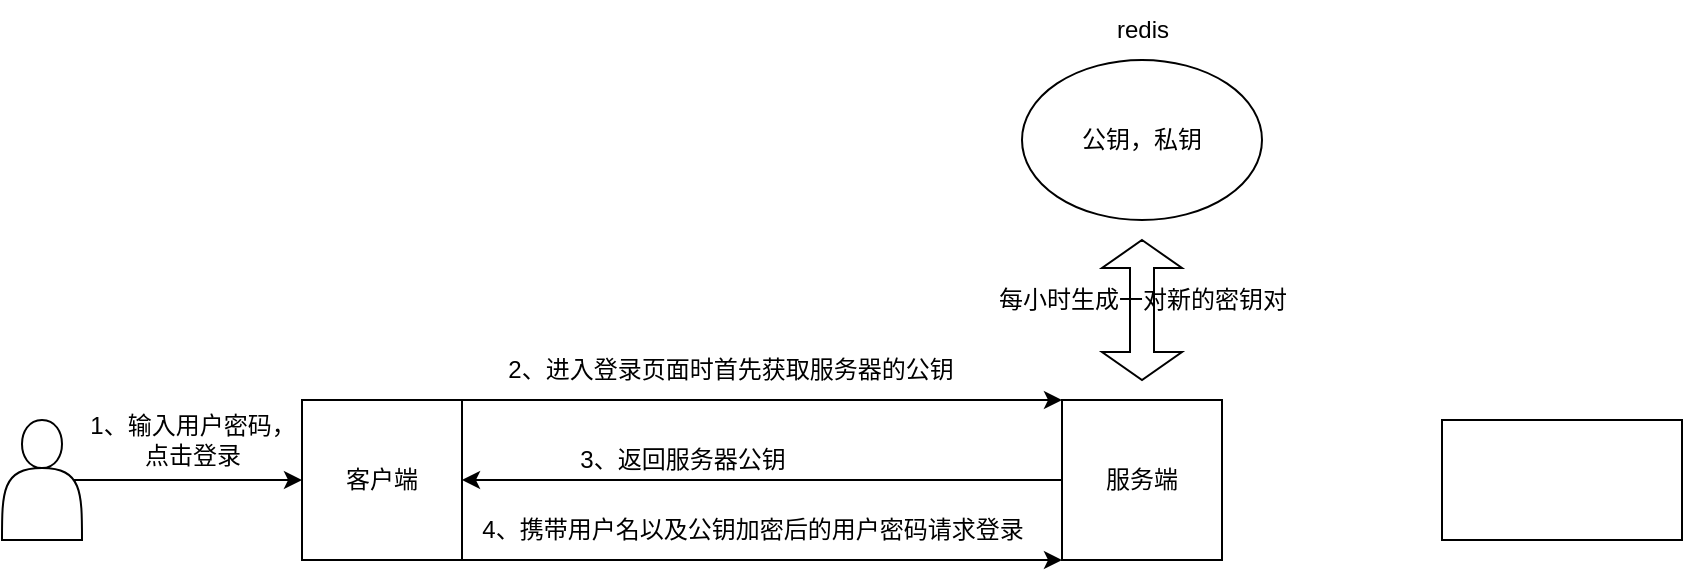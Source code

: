 <mxfile version="20.8.20" type="github">
  <diagram name="第 1 页" id="jBALGVX91TinAHGSU4XN">
    <mxGraphModel dx="954" dy="616" grid="1" gridSize="10" guides="1" tooltips="1" connect="1" arrows="1" fold="1" page="1" pageScale="1" pageWidth="827" pageHeight="1169" math="0" shadow="0">
      <root>
        <mxCell id="0" />
        <mxCell id="1" parent="0" />
        <mxCell id="35czVd8B8zuA92bIW4XF-18" style="edgeStyle=orthogonalEdgeStyle;rounded=0;orthogonalLoop=1;jettySize=auto;html=1;entryX=0;entryY=1;entryDx=0;entryDy=0;" edge="1" parent="1" source="35czVd8B8zuA92bIW4XF-1" target="35czVd8B8zuA92bIW4XF-2">
          <mxGeometry relative="1" as="geometry">
            <mxPoint x="280" y="400" as="targetPoint" />
            <Array as="points">
              <mxPoint x="420" y="360" />
              <mxPoint x="420" y="360" />
            </Array>
          </mxGeometry>
        </mxCell>
        <mxCell id="35czVd8B8zuA92bIW4XF-1" value="客户端" style="whiteSpace=wrap;html=1;aspect=fixed;" vertex="1" parent="1">
          <mxGeometry x="200" y="280" width="80" height="80" as="geometry" />
        </mxCell>
        <mxCell id="35czVd8B8zuA92bIW4XF-2" value="服务端" style="whiteSpace=wrap;html=1;aspect=fixed;" vertex="1" parent="1">
          <mxGeometry x="580" y="280" width="80" height="80" as="geometry" />
        </mxCell>
        <mxCell id="35czVd8B8zuA92bIW4XF-3" value="公钥，私钥" style="ellipse;whiteSpace=wrap;html=1;" vertex="1" parent="1">
          <mxGeometry x="560" y="110" width="120" height="80" as="geometry" />
        </mxCell>
        <mxCell id="35czVd8B8zuA92bIW4XF-5" value="" style="shape=doubleArrow;whiteSpace=wrap;html=1;rotation=90;" vertex="1" parent="1">
          <mxGeometry x="585" y="215" width="70" height="40" as="geometry" />
        </mxCell>
        <mxCell id="35czVd8B8zuA92bIW4XF-6" value="每小时生成一对新的密钥对" style="text;html=1;align=center;verticalAlign=middle;resizable=0;points=[];autosize=1;strokeColor=none;fillColor=none;" vertex="1" parent="1">
          <mxGeometry x="535" y="215" width="170" height="30" as="geometry" />
        </mxCell>
        <mxCell id="35czVd8B8zuA92bIW4XF-7" value="redis" style="text;html=1;align=center;verticalAlign=middle;resizable=0;points=[];autosize=1;strokeColor=none;fillColor=none;" vertex="1" parent="1">
          <mxGeometry x="595" y="80" width="50" height="30" as="geometry" />
        </mxCell>
        <mxCell id="35czVd8B8zuA92bIW4XF-8" value="" style="shape=actor;whiteSpace=wrap;html=1;" vertex="1" parent="1">
          <mxGeometry x="50" y="290" width="40" height="60" as="geometry" />
        </mxCell>
        <mxCell id="35czVd8B8zuA92bIW4XF-9" value="" style="endArrow=classic;html=1;rounded=0;exitX=0.9;exitY=0.5;exitDx=0;exitDy=0;exitPerimeter=0;entryX=0;entryY=0.5;entryDx=0;entryDy=0;" edge="1" parent="1" source="35czVd8B8zuA92bIW4XF-8" target="35czVd8B8zuA92bIW4XF-1">
          <mxGeometry width="50" height="50" relative="1" as="geometry">
            <mxPoint x="340" y="340" as="sourcePoint" />
            <mxPoint x="390" y="290" as="targetPoint" />
          </mxGeometry>
        </mxCell>
        <mxCell id="35czVd8B8zuA92bIW4XF-10" value="1、输入用户密码，&lt;br&gt;点击登录" style="text;html=1;align=center;verticalAlign=middle;resizable=0;points=[];autosize=1;strokeColor=none;fillColor=none;" vertex="1" parent="1">
          <mxGeometry x="80" y="280" width="130" height="40" as="geometry" />
        </mxCell>
        <mxCell id="35czVd8B8zuA92bIW4XF-11" value="" style="endArrow=classic;html=1;rounded=0;exitX=1;exitY=0;exitDx=0;exitDy=0;entryX=0;entryY=0;entryDx=0;entryDy=0;" edge="1" parent="1" source="35czVd8B8zuA92bIW4XF-1" target="35czVd8B8zuA92bIW4XF-2">
          <mxGeometry width="50" height="50" relative="1" as="geometry">
            <mxPoint x="340" y="340" as="sourcePoint" />
            <mxPoint x="390" y="290" as="targetPoint" />
          </mxGeometry>
        </mxCell>
        <mxCell id="35czVd8B8zuA92bIW4XF-12" value="2、进入登录页面时首先获取服务器的公钥" style="text;html=1;align=center;verticalAlign=middle;resizable=0;points=[];autosize=1;strokeColor=none;fillColor=none;" vertex="1" parent="1">
          <mxGeometry x="289" y="250" width="250" height="30" as="geometry" />
        </mxCell>
        <mxCell id="35czVd8B8zuA92bIW4XF-15" value="" style="endArrow=classic;html=1;rounded=0;exitX=0;exitY=0.5;exitDx=0;exitDy=0;entryX=1;entryY=0.5;entryDx=0;entryDy=0;" edge="1" parent="1" source="35czVd8B8zuA92bIW4XF-2" target="35czVd8B8zuA92bIW4XF-1">
          <mxGeometry width="50" height="50" relative="1" as="geometry">
            <mxPoint x="340" y="340" as="sourcePoint" />
            <mxPoint x="390" y="290" as="targetPoint" />
          </mxGeometry>
        </mxCell>
        <mxCell id="35czVd8B8zuA92bIW4XF-16" value="3、返回服务器公钥" style="text;html=1;align=center;verticalAlign=middle;resizable=0;points=[];autosize=1;strokeColor=none;fillColor=none;" vertex="1" parent="1">
          <mxGeometry x="325" y="295" width="130" height="30" as="geometry" />
        </mxCell>
        <mxCell id="35czVd8B8zuA92bIW4XF-20" value="" style="rounded=0;whiteSpace=wrap;html=1;" vertex="1" parent="1">
          <mxGeometry x="770" y="290" width="120" height="60" as="geometry" />
        </mxCell>
        <mxCell id="35czVd8B8zuA92bIW4XF-21" value="4、携带用户名以及公钥加密后的用户密码请求登录" style="text;html=1;align=center;verticalAlign=middle;resizable=0;points=[];autosize=1;strokeColor=none;fillColor=none;" vertex="1" parent="1">
          <mxGeometry x="280" y="330" width="290" height="30" as="geometry" />
        </mxCell>
      </root>
    </mxGraphModel>
  </diagram>
</mxfile>
